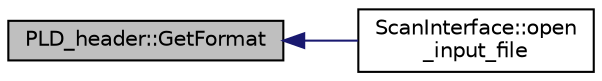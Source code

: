 digraph "PLD_header::GetFormat"
{
  edge [fontname="Helvetica",fontsize="10",labelfontname="Helvetica",labelfontsize="10"];
  node [fontname="Helvetica",fontsize="10",shape=record];
  rankdir="LR";
  Node1 [label="PLD_header::GetFormat",height=0.2,width=0.4,color="black", fillcolor="grey75", style="filled", fontcolor="black"];
  Node1 -> Node2 [dir="back",color="midnightblue",fontsize="10",style="solid",fontname="Helvetica"];
  Node2 [label="ScanInterface::open\l_input_file",height=0.2,width=0.4,color="black", fillcolor="white", style="filled",URL="$d7/dfc/class_scan_interface.html#a42f2cb63a5289a13b8bae2af420838a9",tooltip="Open a new binary input file for reading. "];
}

